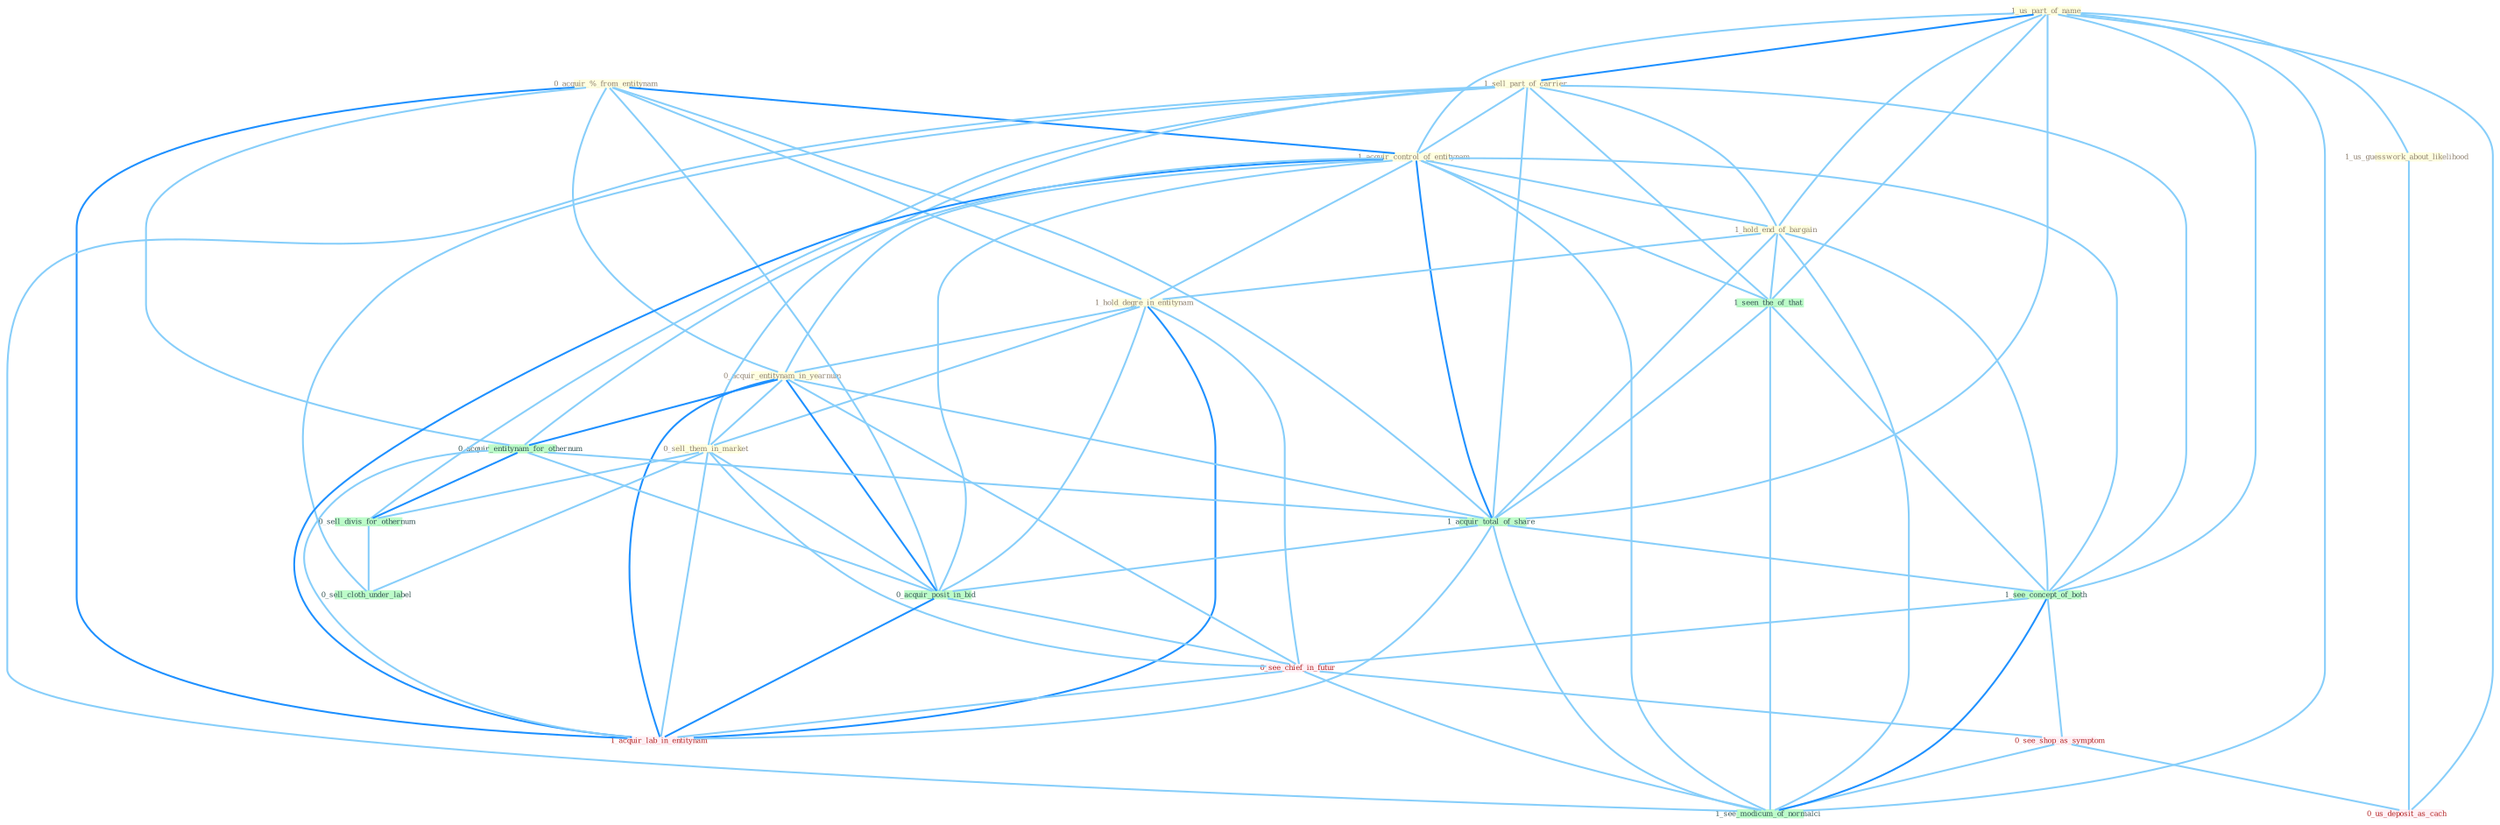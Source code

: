 Graph G{ 
    node
    [shape=polygon,style=filled,width=.5,height=.06,color="#BDFCC9",fixedsize=true,fontsize=4,
    fontcolor="#2f4f4f"];
    {node
    [color="#ffffe0", fontcolor="#8b7d6b"] "0_acquir_%_from_entitynam " "1_us_part_of_name " "1_sell_part_of_carrier " "1_us_guesswork_about_likelihood " "1_acquir_control_of_entitynam " "1_hold_end_of_bargain " "1_hold_degre_in_entitynam " "0_acquir_entitynam_in_yearnum " "0_sell_them_in_market "}
{node [color="#fff0f5", fontcolor="#b22222"] "0_see_chief_in_futur " "0_see_shop_as_symptom " "1_acquir_lab_in_entitynam " "0_us_deposit_as_cach "}
edge [color="#B0E2FF"];

	"0_acquir_%_from_entitynam " -- "1_acquir_control_of_entitynam " [w="2", color="#1e90ff" , len=0.8];
	"0_acquir_%_from_entitynam " -- "1_hold_degre_in_entitynam " [w="1", color="#87cefa" ];
	"0_acquir_%_from_entitynam " -- "0_acquir_entitynam_in_yearnum " [w="1", color="#87cefa" ];
	"0_acquir_%_from_entitynam " -- "0_acquir_entitynam_for_othernum " [w="1", color="#87cefa" ];
	"0_acquir_%_from_entitynam " -- "1_acquir_total_of_share " [w="1", color="#87cefa" ];
	"0_acquir_%_from_entitynam " -- "0_acquir_posit_in_bid " [w="1", color="#87cefa" ];
	"0_acquir_%_from_entitynam " -- "1_acquir_lab_in_entitynam " [w="2", color="#1e90ff" , len=0.8];
	"1_us_part_of_name " -- "1_sell_part_of_carrier " [w="2", color="#1e90ff" , len=0.8];
	"1_us_part_of_name " -- "1_us_guesswork_about_likelihood " [w="1", color="#87cefa" ];
	"1_us_part_of_name " -- "1_acquir_control_of_entitynam " [w="1", color="#87cefa" ];
	"1_us_part_of_name " -- "1_hold_end_of_bargain " [w="1", color="#87cefa" ];
	"1_us_part_of_name " -- "1_seen_the_of_that " [w="1", color="#87cefa" ];
	"1_us_part_of_name " -- "1_acquir_total_of_share " [w="1", color="#87cefa" ];
	"1_us_part_of_name " -- "1_see_concept_of_both " [w="1", color="#87cefa" ];
	"1_us_part_of_name " -- "0_us_deposit_as_cach " [w="1", color="#87cefa" ];
	"1_us_part_of_name " -- "1_see_modicum_of_normalci " [w="1", color="#87cefa" ];
	"1_sell_part_of_carrier " -- "1_acquir_control_of_entitynam " [w="1", color="#87cefa" ];
	"1_sell_part_of_carrier " -- "1_hold_end_of_bargain " [w="1", color="#87cefa" ];
	"1_sell_part_of_carrier " -- "0_sell_them_in_market " [w="1", color="#87cefa" ];
	"1_sell_part_of_carrier " -- "1_seen_the_of_that " [w="1", color="#87cefa" ];
	"1_sell_part_of_carrier " -- "0_sell_divis_for_othernum " [w="1", color="#87cefa" ];
	"1_sell_part_of_carrier " -- "1_acquir_total_of_share " [w="1", color="#87cefa" ];
	"1_sell_part_of_carrier " -- "0_sell_cloth_under_label " [w="1", color="#87cefa" ];
	"1_sell_part_of_carrier " -- "1_see_concept_of_both " [w="1", color="#87cefa" ];
	"1_sell_part_of_carrier " -- "1_see_modicum_of_normalci " [w="1", color="#87cefa" ];
	"1_us_guesswork_about_likelihood " -- "0_us_deposit_as_cach " [w="1", color="#87cefa" ];
	"1_acquir_control_of_entitynam " -- "1_hold_end_of_bargain " [w="1", color="#87cefa" ];
	"1_acquir_control_of_entitynam " -- "1_hold_degre_in_entitynam " [w="1", color="#87cefa" ];
	"1_acquir_control_of_entitynam " -- "0_acquir_entitynam_in_yearnum " [w="1", color="#87cefa" ];
	"1_acquir_control_of_entitynam " -- "0_acquir_entitynam_for_othernum " [w="1", color="#87cefa" ];
	"1_acquir_control_of_entitynam " -- "1_seen_the_of_that " [w="1", color="#87cefa" ];
	"1_acquir_control_of_entitynam " -- "1_acquir_total_of_share " [w="2", color="#1e90ff" , len=0.8];
	"1_acquir_control_of_entitynam " -- "0_acquir_posit_in_bid " [w="1", color="#87cefa" ];
	"1_acquir_control_of_entitynam " -- "1_see_concept_of_both " [w="1", color="#87cefa" ];
	"1_acquir_control_of_entitynam " -- "1_acquir_lab_in_entitynam " [w="2", color="#1e90ff" , len=0.8];
	"1_acquir_control_of_entitynam " -- "1_see_modicum_of_normalci " [w="1", color="#87cefa" ];
	"1_hold_end_of_bargain " -- "1_hold_degre_in_entitynam " [w="1", color="#87cefa" ];
	"1_hold_end_of_bargain " -- "1_seen_the_of_that " [w="1", color="#87cefa" ];
	"1_hold_end_of_bargain " -- "1_acquir_total_of_share " [w="1", color="#87cefa" ];
	"1_hold_end_of_bargain " -- "1_see_concept_of_both " [w="1", color="#87cefa" ];
	"1_hold_end_of_bargain " -- "1_see_modicum_of_normalci " [w="1", color="#87cefa" ];
	"1_hold_degre_in_entitynam " -- "0_acquir_entitynam_in_yearnum " [w="1", color="#87cefa" ];
	"1_hold_degre_in_entitynam " -- "0_sell_them_in_market " [w="1", color="#87cefa" ];
	"1_hold_degre_in_entitynam " -- "0_acquir_posit_in_bid " [w="1", color="#87cefa" ];
	"1_hold_degre_in_entitynam " -- "0_see_chief_in_futur " [w="1", color="#87cefa" ];
	"1_hold_degre_in_entitynam " -- "1_acquir_lab_in_entitynam " [w="2", color="#1e90ff" , len=0.8];
	"0_acquir_entitynam_in_yearnum " -- "0_sell_them_in_market " [w="1", color="#87cefa" ];
	"0_acquir_entitynam_in_yearnum " -- "0_acquir_entitynam_for_othernum " [w="2", color="#1e90ff" , len=0.8];
	"0_acquir_entitynam_in_yearnum " -- "1_acquir_total_of_share " [w="1", color="#87cefa" ];
	"0_acquir_entitynam_in_yearnum " -- "0_acquir_posit_in_bid " [w="2", color="#1e90ff" , len=0.8];
	"0_acquir_entitynam_in_yearnum " -- "0_see_chief_in_futur " [w="1", color="#87cefa" ];
	"0_acquir_entitynam_in_yearnum " -- "1_acquir_lab_in_entitynam " [w="2", color="#1e90ff" , len=0.8];
	"0_sell_them_in_market " -- "0_sell_divis_for_othernum " [w="1", color="#87cefa" ];
	"0_sell_them_in_market " -- "0_sell_cloth_under_label " [w="1", color="#87cefa" ];
	"0_sell_them_in_market " -- "0_acquir_posit_in_bid " [w="1", color="#87cefa" ];
	"0_sell_them_in_market " -- "0_see_chief_in_futur " [w="1", color="#87cefa" ];
	"0_sell_them_in_market " -- "1_acquir_lab_in_entitynam " [w="1", color="#87cefa" ];
	"0_acquir_entitynam_for_othernum " -- "0_sell_divis_for_othernum " [w="2", color="#1e90ff" , len=0.8];
	"0_acquir_entitynam_for_othernum " -- "1_acquir_total_of_share " [w="1", color="#87cefa" ];
	"0_acquir_entitynam_for_othernum " -- "0_acquir_posit_in_bid " [w="1", color="#87cefa" ];
	"0_acquir_entitynam_for_othernum " -- "1_acquir_lab_in_entitynam " [w="1", color="#87cefa" ];
	"1_seen_the_of_that " -- "1_acquir_total_of_share " [w="1", color="#87cefa" ];
	"1_seen_the_of_that " -- "1_see_concept_of_both " [w="1", color="#87cefa" ];
	"1_seen_the_of_that " -- "1_see_modicum_of_normalci " [w="1", color="#87cefa" ];
	"0_sell_divis_for_othernum " -- "0_sell_cloth_under_label " [w="1", color="#87cefa" ];
	"1_acquir_total_of_share " -- "0_acquir_posit_in_bid " [w="1", color="#87cefa" ];
	"1_acquir_total_of_share " -- "1_see_concept_of_both " [w="1", color="#87cefa" ];
	"1_acquir_total_of_share " -- "1_acquir_lab_in_entitynam " [w="1", color="#87cefa" ];
	"1_acquir_total_of_share " -- "1_see_modicum_of_normalci " [w="1", color="#87cefa" ];
	"0_acquir_posit_in_bid " -- "0_see_chief_in_futur " [w="1", color="#87cefa" ];
	"0_acquir_posit_in_bid " -- "1_acquir_lab_in_entitynam " [w="2", color="#1e90ff" , len=0.8];
	"1_see_concept_of_both " -- "0_see_chief_in_futur " [w="1", color="#87cefa" ];
	"1_see_concept_of_both " -- "0_see_shop_as_symptom " [w="1", color="#87cefa" ];
	"1_see_concept_of_both " -- "1_see_modicum_of_normalci " [w="2", color="#1e90ff" , len=0.8];
	"0_see_chief_in_futur " -- "0_see_shop_as_symptom " [w="1", color="#87cefa" ];
	"0_see_chief_in_futur " -- "1_acquir_lab_in_entitynam " [w="1", color="#87cefa" ];
	"0_see_chief_in_futur " -- "1_see_modicum_of_normalci " [w="1", color="#87cefa" ];
	"0_see_shop_as_symptom " -- "0_us_deposit_as_cach " [w="1", color="#87cefa" ];
	"0_see_shop_as_symptom " -- "1_see_modicum_of_normalci " [w="1", color="#87cefa" ];
}